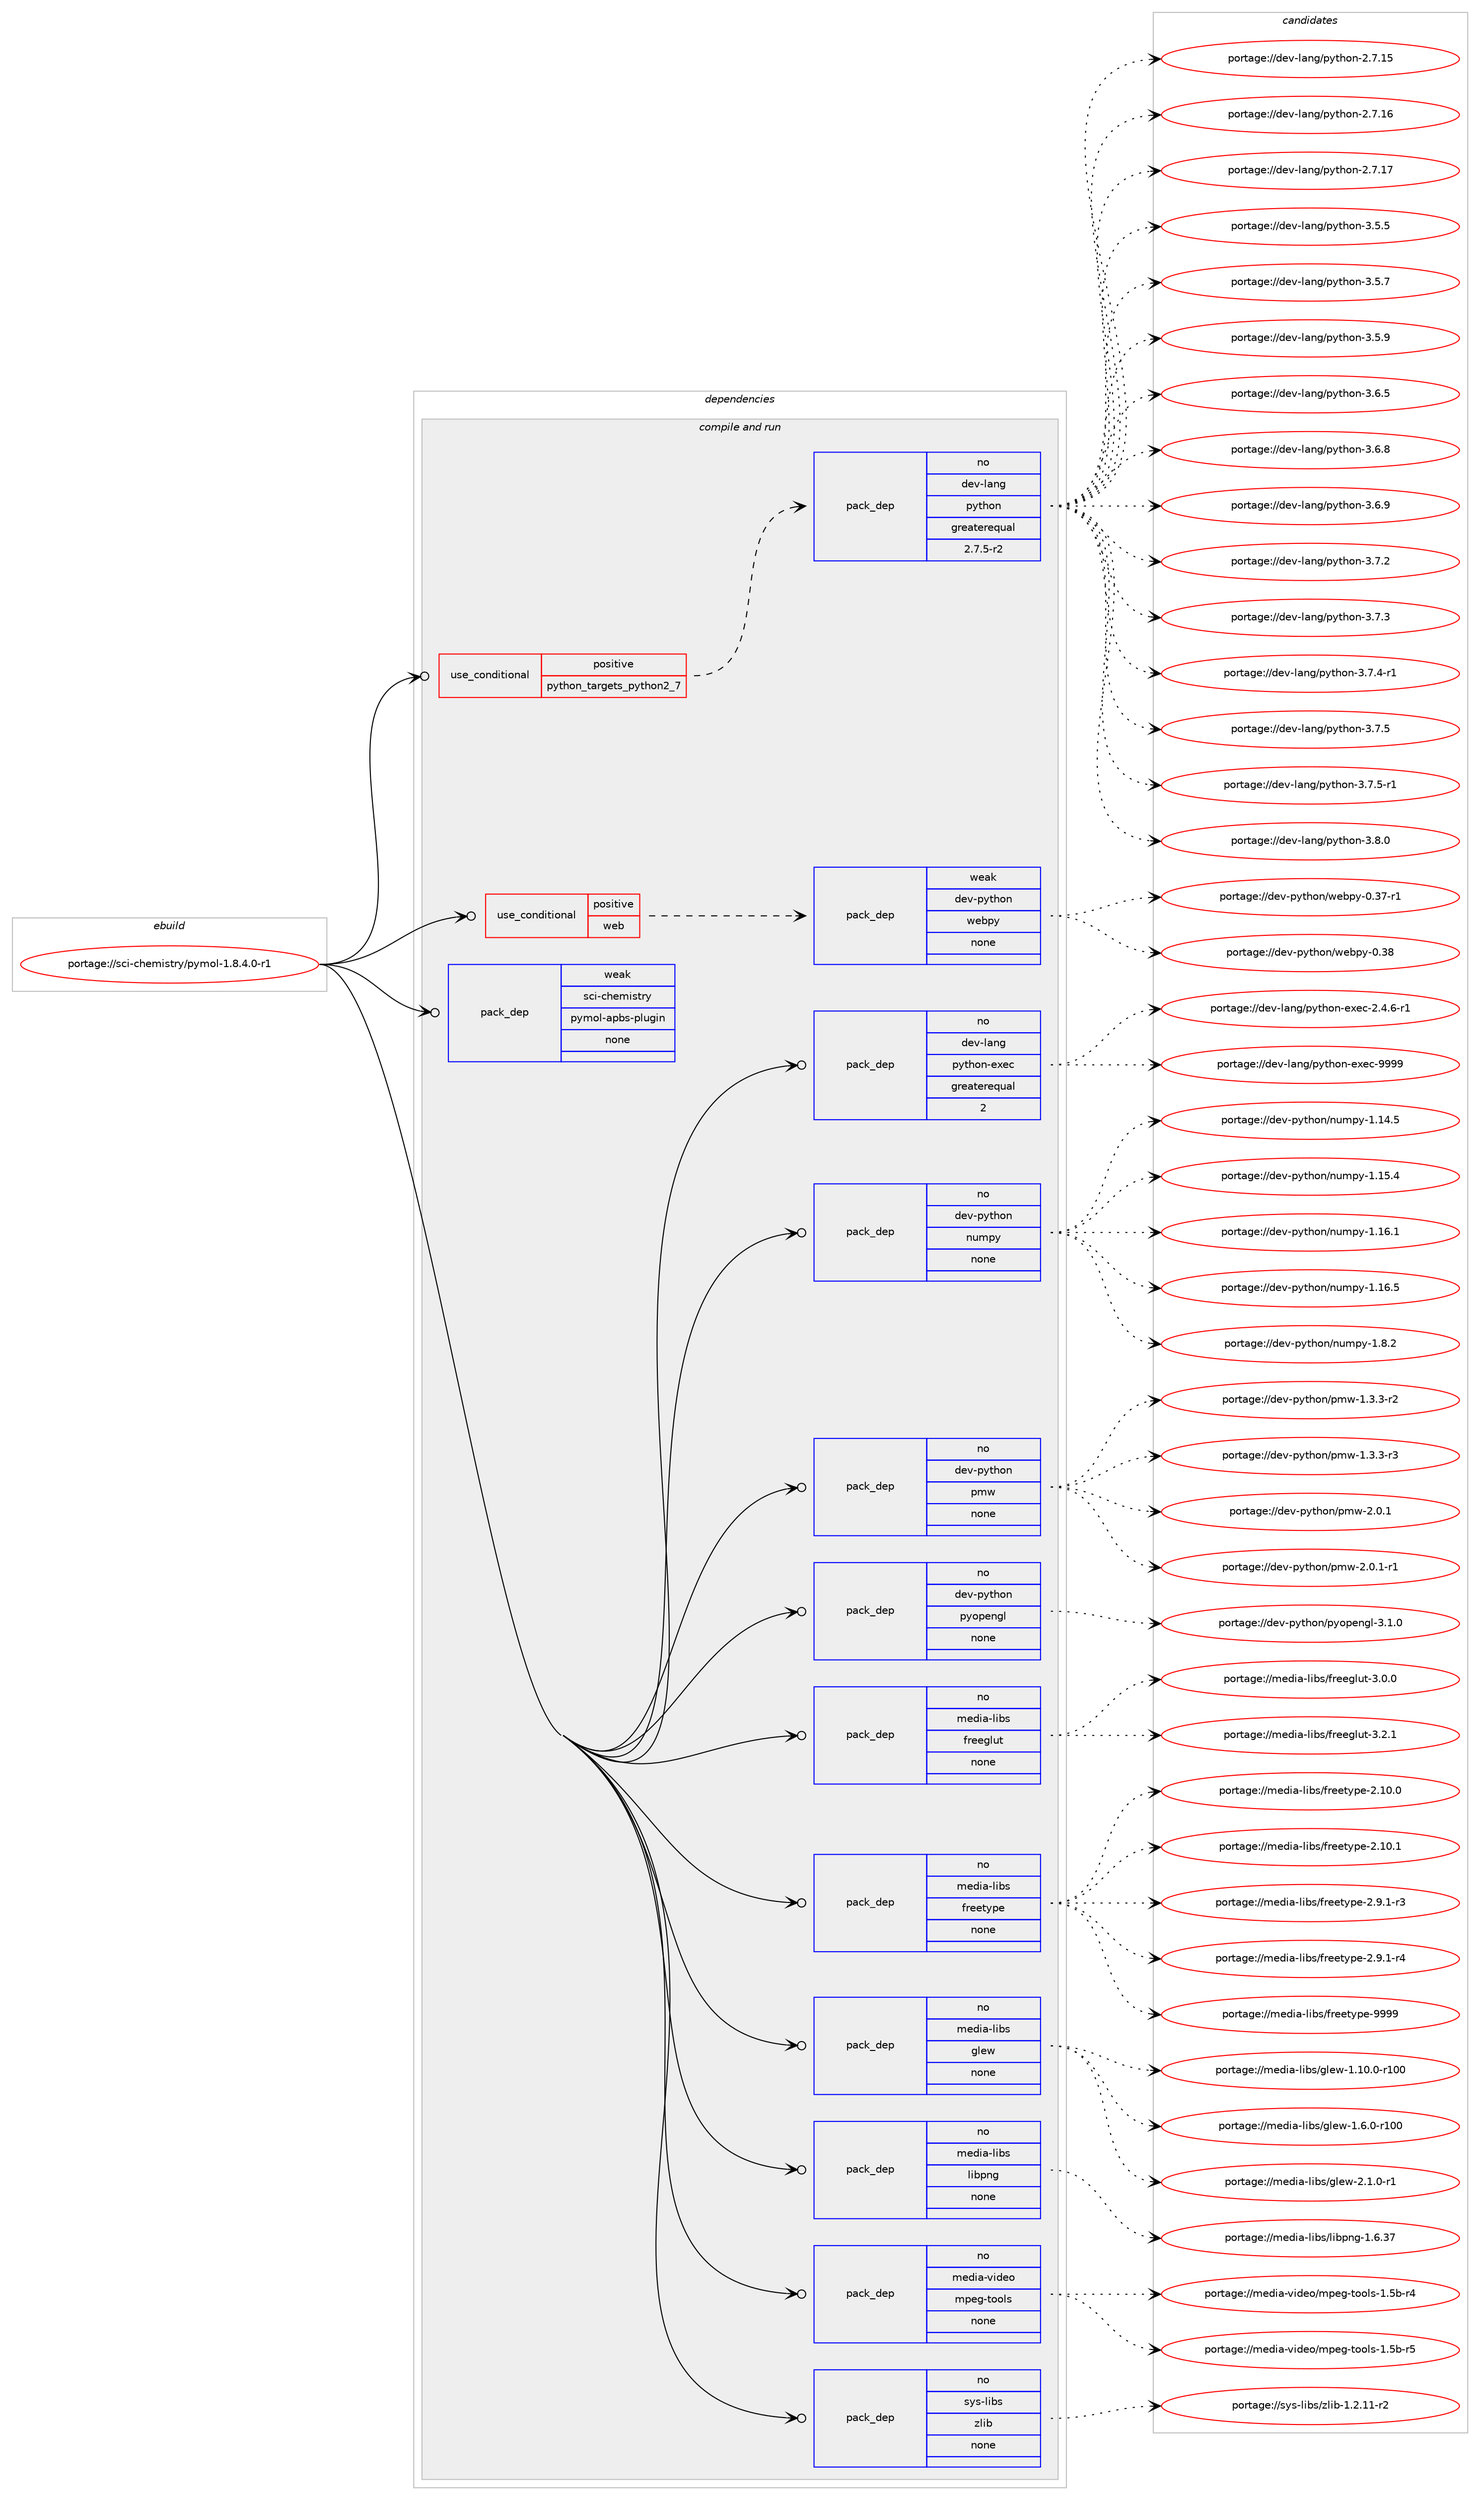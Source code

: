 digraph prolog {

# *************
# Graph options
# *************

newrank=true;
concentrate=true;
compound=true;
graph [rankdir=LR,fontname=Helvetica,fontsize=10,ranksep=1.5];#, ranksep=2.5, nodesep=0.2];
edge  [arrowhead=vee];
node  [fontname=Helvetica,fontsize=10];

# **********
# The ebuild
# **********

subgraph cluster_leftcol {
color=gray;
rank=same;
label=<<i>ebuild</i>>;
id [label="portage://sci-chemistry/pymol-1.8.4.0-r1", color=red, width=4, href="../sci-chemistry/pymol-1.8.4.0-r1.svg"];
}

# ****************
# The dependencies
# ****************

subgraph cluster_midcol {
color=gray;
label=<<i>dependencies</i>>;
subgraph cluster_compile {
fillcolor="#eeeeee";
style=filled;
label=<<i>compile</i>>;
}
subgraph cluster_compileandrun {
fillcolor="#eeeeee";
style=filled;
label=<<i>compile and run</i>>;
subgraph cond95529 {
dependency385086 [label=<<TABLE BORDER="0" CELLBORDER="1" CELLSPACING="0" CELLPADDING="4"><TR><TD ROWSPAN="3" CELLPADDING="10">use_conditional</TD></TR><TR><TD>positive</TD></TR><TR><TD>python_targets_python2_7</TD></TR></TABLE>>, shape=none, color=red];
subgraph pack283029 {
dependency385087 [label=<<TABLE BORDER="0" CELLBORDER="1" CELLSPACING="0" CELLPADDING="4" WIDTH="220"><TR><TD ROWSPAN="6" CELLPADDING="30">pack_dep</TD></TR><TR><TD WIDTH="110">no</TD></TR><TR><TD>dev-lang</TD></TR><TR><TD>python</TD></TR><TR><TD>greaterequal</TD></TR><TR><TD>2.7.5-r2</TD></TR></TABLE>>, shape=none, color=blue];
}
dependency385086:e -> dependency385087:w [weight=20,style="dashed",arrowhead="vee"];
}
id:e -> dependency385086:w [weight=20,style="solid",arrowhead="odotvee"];
subgraph cond95530 {
dependency385088 [label=<<TABLE BORDER="0" CELLBORDER="1" CELLSPACING="0" CELLPADDING="4"><TR><TD ROWSPAN="3" CELLPADDING="10">use_conditional</TD></TR><TR><TD>positive</TD></TR><TR><TD>web</TD></TR></TABLE>>, shape=none, color=red];
subgraph pack283030 {
dependency385089 [label=<<TABLE BORDER="0" CELLBORDER="1" CELLSPACING="0" CELLPADDING="4" WIDTH="220"><TR><TD ROWSPAN="6" CELLPADDING="30">pack_dep</TD></TR><TR><TD WIDTH="110">weak</TD></TR><TR><TD>dev-python</TD></TR><TR><TD>webpy</TD></TR><TR><TD>none</TD></TR><TR><TD></TD></TR></TABLE>>, shape=none, color=blue];
}
dependency385088:e -> dependency385089:w [weight=20,style="dashed",arrowhead="vee"];
}
id:e -> dependency385088:w [weight=20,style="solid",arrowhead="odotvee"];
subgraph pack283031 {
dependency385090 [label=<<TABLE BORDER="0" CELLBORDER="1" CELLSPACING="0" CELLPADDING="4" WIDTH="220"><TR><TD ROWSPAN="6" CELLPADDING="30">pack_dep</TD></TR><TR><TD WIDTH="110">no</TD></TR><TR><TD>dev-lang</TD></TR><TR><TD>python-exec</TD></TR><TR><TD>greaterequal</TD></TR><TR><TD>2</TD></TR></TABLE>>, shape=none, color=blue];
}
id:e -> dependency385090:w [weight=20,style="solid",arrowhead="odotvee"];
subgraph pack283032 {
dependency385091 [label=<<TABLE BORDER="0" CELLBORDER="1" CELLSPACING="0" CELLPADDING="4" WIDTH="220"><TR><TD ROWSPAN="6" CELLPADDING="30">pack_dep</TD></TR><TR><TD WIDTH="110">no</TD></TR><TR><TD>dev-python</TD></TR><TR><TD>numpy</TD></TR><TR><TD>none</TD></TR><TR><TD></TD></TR></TABLE>>, shape=none, color=blue];
}
id:e -> dependency385091:w [weight=20,style="solid",arrowhead="odotvee"];
subgraph pack283033 {
dependency385092 [label=<<TABLE BORDER="0" CELLBORDER="1" CELLSPACING="0" CELLPADDING="4" WIDTH="220"><TR><TD ROWSPAN="6" CELLPADDING="30">pack_dep</TD></TR><TR><TD WIDTH="110">no</TD></TR><TR><TD>dev-python</TD></TR><TR><TD>pmw</TD></TR><TR><TD>none</TD></TR><TR><TD></TD></TR></TABLE>>, shape=none, color=blue];
}
id:e -> dependency385092:w [weight=20,style="solid",arrowhead="odotvee"];
subgraph pack283034 {
dependency385093 [label=<<TABLE BORDER="0" CELLBORDER="1" CELLSPACING="0" CELLPADDING="4" WIDTH="220"><TR><TD ROWSPAN="6" CELLPADDING="30">pack_dep</TD></TR><TR><TD WIDTH="110">no</TD></TR><TR><TD>dev-python</TD></TR><TR><TD>pyopengl</TD></TR><TR><TD>none</TD></TR><TR><TD></TD></TR></TABLE>>, shape=none, color=blue];
}
id:e -> dependency385093:w [weight=20,style="solid",arrowhead="odotvee"];
subgraph pack283035 {
dependency385094 [label=<<TABLE BORDER="0" CELLBORDER="1" CELLSPACING="0" CELLPADDING="4" WIDTH="220"><TR><TD ROWSPAN="6" CELLPADDING="30">pack_dep</TD></TR><TR><TD WIDTH="110">no</TD></TR><TR><TD>media-libs</TD></TR><TR><TD>freeglut</TD></TR><TR><TD>none</TD></TR><TR><TD></TD></TR></TABLE>>, shape=none, color=blue];
}
id:e -> dependency385094:w [weight=20,style="solid",arrowhead="odotvee"];
subgraph pack283036 {
dependency385095 [label=<<TABLE BORDER="0" CELLBORDER="1" CELLSPACING="0" CELLPADDING="4" WIDTH="220"><TR><TD ROWSPAN="6" CELLPADDING="30">pack_dep</TD></TR><TR><TD WIDTH="110">no</TD></TR><TR><TD>media-libs</TD></TR><TR><TD>freetype</TD></TR><TR><TD>none</TD></TR><TR><TD></TD></TR></TABLE>>, shape=none, color=blue];
}
id:e -> dependency385095:w [weight=20,style="solid",arrowhead="odotvee"];
subgraph pack283037 {
dependency385096 [label=<<TABLE BORDER="0" CELLBORDER="1" CELLSPACING="0" CELLPADDING="4" WIDTH="220"><TR><TD ROWSPAN="6" CELLPADDING="30">pack_dep</TD></TR><TR><TD WIDTH="110">no</TD></TR><TR><TD>media-libs</TD></TR><TR><TD>glew</TD></TR><TR><TD>none</TD></TR><TR><TD></TD></TR></TABLE>>, shape=none, color=blue];
}
id:e -> dependency385096:w [weight=20,style="solid",arrowhead="odotvee"];
subgraph pack283038 {
dependency385097 [label=<<TABLE BORDER="0" CELLBORDER="1" CELLSPACING="0" CELLPADDING="4" WIDTH="220"><TR><TD ROWSPAN="6" CELLPADDING="30">pack_dep</TD></TR><TR><TD WIDTH="110">no</TD></TR><TR><TD>media-libs</TD></TR><TR><TD>libpng</TD></TR><TR><TD>none</TD></TR><TR><TD></TD></TR></TABLE>>, shape=none, color=blue];
}
id:e -> dependency385097:w [weight=20,style="solid",arrowhead="odotvee"];
subgraph pack283039 {
dependency385098 [label=<<TABLE BORDER="0" CELLBORDER="1" CELLSPACING="0" CELLPADDING="4" WIDTH="220"><TR><TD ROWSPAN="6" CELLPADDING="30">pack_dep</TD></TR><TR><TD WIDTH="110">no</TD></TR><TR><TD>media-video</TD></TR><TR><TD>mpeg-tools</TD></TR><TR><TD>none</TD></TR><TR><TD></TD></TR></TABLE>>, shape=none, color=blue];
}
id:e -> dependency385098:w [weight=20,style="solid",arrowhead="odotvee"];
subgraph pack283040 {
dependency385099 [label=<<TABLE BORDER="0" CELLBORDER="1" CELLSPACING="0" CELLPADDING="4" WIDTH="220"><TR><TD ROWSPAN="6" CELLPADDING="30">pack_dep</TD></TR><TR><TD WIDTH="110">no</TD></TR><TR><TD>sys-libs</TD></TR><TR><TD>zlib</TD></TR><TR><TD>none</TD></TR><TR><TD></TD></TR></TABLE>>, shape=none, color=blue];
}
id:e -> dependency385099:w [weight=20,style="solid",arrowhead="odotvee"];
subgraph pack283041 {
dependency385100 [label=<<TABLE BORDER="0" CELLBORDER="1" CELLSPACING="0" CELLPADDING="4" WIDTH="220"><TR><TD ROWSPAN="6" CELLPADDING="30">pack_dep</TD></TR><TR><TD WIDTH="110">weak</TD></TR><TR><TD>sci-chemistry</TD></TR><TR><TD>pymol-apbs-plugin</TD></TR><TR><TD>none</TD></TR><TR><TD></TD></TR></TABLE>>, shape=none, color=blue];
}
id:e -> dependency385100:w [weight=20,style="solid",arrowhead="odotvee"];
}
subgraph cluster_run {
fillcolor="#eeeeee";
style=filled;
label=<<i>run</i>>;
}
}

# **************
# The candidates
# **************

subgraph cluster_choices {
rank=same;
color=gray;
label=<<i>candidates</i>>;

subgraph choice283029 {
color=black;
nodesep=1;
choiceportage10010111845108971101034711212111610411111045504655464953 [label="portage://dev-lang/python-2.7.15", color=red, width=4,href="../dev-lang/python-2.7.15.svg"];
choiceportage10010111845108971101034711212111610411111045504655464954 [label="portage://dev-lang/python-2.7.16", color=red, width=4,href="../dev-lang/python-2.7.16.svg"];
choiceportage10010111845108971101034711212111610411111045504655464955 [label="portage://dev-lang/python-2.7.17", color=red, width=4,href="../dev-lang/python-2.7.17.svg"];
choiceportage100101118451089711010347112121116104111110455146534653 [label="portage://dev-lang/python-3.5.5", color=red, width=4,href="../dev-lang/python-3.5.5.svg"];
choiceportage100101118451089711010347112121116104111110455146534655 [label="portage://dev-lang/python-3.5.7", color=red, width=4,href="../dev-lang/python-3.5.7.svg"];
choiceportage100101118451089711010347112121116104111110455146534657 [label="portage://dev-lang/python-3.5.9", color=red, width=4,href="../dev-lang/python-3.5.9.svg"];
choiceportage100101118451089711010347112121116104111110455146544653 [label="portage://dev-lang/python-3.6.5", color=red, width=4,href="../dev-lang/python-3.6.5.svg"];
choiceportage100101118451089711010347112121116104111110455146544656 [label="portage://dev-lang/python-3.6.8", color=red, width=4,href="../dev-lang/python-3.6.8.svg"];
choiceportage100101118451089711010347112121116104111110455146544657 [label="portage://dev-lang/python-3.6.9", color=red, width=4,href="../dev-lang/python-3.6.9.svg"];
choiceportage100101118451089711010347112121116104111110455146554650 [label="portage://dev-lang/python-3.7.2", color=red, width=4,href="../dev-lang/python-3.7.2.svg"];
choiceportage100101118451089711010347112121116104111110455146554651 [label="portage://dev-lang/python-3.7.3", color=red, width=4,href="../dev-lang/python-3.7.3.svg"];
choiceportage1001011184510897110103471121211161041111104551465546524511449 [label="portage://dev-lang/python-3.7.4-r1", color=red, width=4,href="../dev-lang/python-3.7.4-r1.svg"];
choiceportage100101118451089711010347112121116104111110455146554653 [label="portage://dev-lang/python-3.7.5", color=red, width=4,href="../dev-lang/python-3.7.5.svg"];
choiceportage1001011184510897110103471121211161041111104551465546534511449 [label="portage://dev-lang/python-3.7.5-r1", color=red, width=4,href="../dev-lang/python-3.7.5-r1.svg"];
choiceportage100101118451089711010347112121116104111110455146564648 [label="portage://dev-lang/python-3.8.0", color=red, width=4,href="../dev-lang/python-3.8.0.svg"];
dependency385087:e -> choiceportage10010111845108971101034711212111610411111045504655464953:w [style=dotted,weight="100"];
dependency385087:e -> choiceportage10010111845108971101034711212111610411111045504655464954:w [style=dotted,weight="100"];
dependency385087:e -> choiceportage10010111845108971101034711212111610411111045504655464955:w [style=dotted,weight="100"];
dependency385087:e -> choiceportage100101118451089711010347112121116104111110455146534653:w [style=dotted,weight="100"];
dependency385087:e -> choiceportage100101118451089711010347112121116104111110455146534655:w [style=dotted,weight="100"];
dependency385087:e -> choiceportage100101118451089711010347112121116104111110455146534657:w [style=dotted,weight="100"];
dependency385087:e -> choiceportage100101118451089711010347112121116104111110455146544653:w [style=dotted,weight="100"];
dependency385087:e -> choiceportage100101118451089711010347112121116104111110455146544656:w [style=dotted,weight="100"];
dependency385087:e -> choiceportage100101118451089711010347112121116104111110455146544657:w [style=dotted,weight="100"];
dependency385087:e -> choiceportage100101118451089711010347112121116104111110455146554650:w [style=dotted,weight="100"];
dependency385087:e -> choiceportage100101118451089711010347112121116104111110455146554651:w [style=dotted,weight="100"];
dependency385087:e -> choiceportage1001011184510897110103471121211161041111104551465546524511449:w [style=dotted,weight="100"];
dependency385087:e -> choiceportage100101118451089711010347112121116104111110455146554653:w [style=dotted,weight="100"];
dependency385087:e -> choiceportage1001011184510897110103471121211161041111104551465546534511449:w [style=dotted,weight="100"];
dependency385087:e -> choiceportage100101118451089711010347112121116104111110455146564648:w [style=dotted,weight="100"];
}
subgraph choice283030 {
color=black;
nodesep=1;
choiceportage10010111845112121116104111110471191019811212145484651554511449 [label="portage://dev-python/webpy-0.37-r1", color=red, width=4,href="../dev-python/webpy-0.37-r1.svg"];
choiceportage1001011184511212111610411111047119101981121214548465156 [label="portage://dev-python/webpy-0.38", color=red, width=4,href="../dev-python/webpy-0.38.svg"];
dependency385089:e -> choiceportage10010111845112121116104111110471191019811212145484651554511449:w [style=dotted,weight="100"];
dependency385089:e -> choiceportage1001011184511212111610411111047119101981121214548465156:w [style=dotted,weight="100"];
}
subgraph choice283031 {
color=black;
nodesep=1;
choiceportage10010111845108971101034711212111610411111045101120101994550465246544511449 [label="portage://dev-lang/python-exec-2.4.6-r1", color=red, width=4,href="../dev-lang/python-exec-2.4.6-r1.svg"];
choiceportage10010111845108971101034711212111610411111045101120101994557575757 [label="portage://dev-lang/python-exec-9999", color=red, width=4,href="../dev-lang/python-exec-9999.svg"];
dependency385090:e -> choiceportage10010111845108971101034711212111610411111045101120101994550465246544511449:w [style=dotted,weight="100"];
dependency385090:e -> choiceportage10010111845108971101034711212111610411111045101120101994557575757:w [style=dotted,weight="100"];
}
subgraph choice283032 {
color=black;
nodesep=1;
choiceportage100101118451121211161041111104711011710911212145494649524653 [label="portage://dev-python/numpy-1.14.5", color=red, width=4,href="../dev-python/numpy-1.14.5.svg"];
choiceportage100101118451121211161041111104711011710911212145494649534652 [label="portage://dev-python/numpy-1.15.4", color=red, width=4,href="../dev-python/numpy-1.15.4.svg"];
choiceportage100101118451121211161041111104711011710911212145494649544649 [label="portage://dev-python/numpy-1.16.1", color=red, width=4,href="../dev-python/numpy-1.16.1.svg"];
choiceportage100101118451121211161041111104711011710911212145494649544653 [label="portage://dev-python/numpy-1.16.5", color=red, width=4,href="../dev-python/numpy-1.16.5.svg"];
choiceportage1001011184511212111610411111047110117109112121454946564650 [label="portage://dev-python/numpy-1.8.2", color=red, width=4,href="../dev-python/numpy-1.8.2.svg"];
dependency385091:e -> choiceportage100101118451121211161041111104711011710911212145494649524653:w [style=dotted,weight="100"];
dependency385091:e -> choiceportage100101118451121211161041111104711011710911212145494649534652:w [style=dotted,weight="100"];
dependency385091:e -> choiceportage100101118451121211161041111104711011710911212145494649544649:w [style=dotted,weight="100"];
dependency385091:e -> choiceportage100101118451121211161041111104711011710911212145494649544653:w [style=dotted,weight="100"];
dependency385091:e -> choiceportage1001011184511212111610411111047110117109112121454946564650:w [style=dotted,weight="100"];
}
subgraph choice283033 {
color=black;
nodesep=1;
choiceportage10010111845112121116104111110471121091194549465146514511450 [label="portage://dev-python/pmw-1.3.3-r2", color=red, width=4,href="../dev-python/pmw-1.3.3-r2.svg"];
choiceportage10010111845112121116104111110471121091194549465146514511451 [label="portage://dev-python/pmw-1.3.3-r3", color=red, width=4,href="../dev-python/pmw-1.3.3-r3.svg"];
choiceportage1001011184511212111610411111047112109119455046484649 [label="portage://dev-python/pmw-2.0.1", color=red, width=4,href="../dev-python/pmw-2.0.1.svg"];
choiceportage10010111845112121116104111110471121091194550464846494511449 [label="portage://dev-python/pmw-2.0.1-r1", color=red, width=4,href="../dev-python/pmw-2.0.1-r1.svg"];
dependency385092:e -> choiceportage10010111845112121116104111110471121091194549465146514511450:w [style=dotted,weight="100"];
dependency385092:e -> choiceportage10010111845112121116104111110471121091194549465146514511451:w [style=dotted,weight="100"];
dependency385092:e -> choiceportage1001011184511212111610411111047112109119455046484649:w [style=dotted,weight="100"];
dependency385092:e -> choiceportage10010111845112121116104111110471121091194550464846494511449:w [style=dotted,weight="100"];
}
subgraph choice283034 {
color=black;
nodesep=1;
choiceportage1001011184511212111610411111047112121111112101110103108455146494648 [label="portage://dev-python/pyopengl-3.1.0", color=red, width=4,href="../dev-python/pyopengl-3.1.0.svg"];
dependency385093:e -> choiceportage1001011184511212111610411111047112121111112101110103108455146494648:w [style=dotted,weight="100"];
}
subgraph choice283035 {
color=black;
nodesep=1;
choiceportage10910110010597451081059811547102114101101103108117116455146484648 [label="portage://media-libs/freeglut-3.0.0", color=red, width=4,href="../media-libs/freeglut-3.0.0.svg"];
choiceportage10910110010597451081059811547102114101101103108117116455146504649 [label="portage://media-libs/freeglut-3.2.1", color=red, width=4,href="../media-libs/freeglut-3.2.1.svg"];
dependency385094:e -> choiceportage10910110010597451081059811547102114101101103108117116455146484648:w [style=dotted,weight="100"];
dependency385094:e -> choiceportage10910110010597451081059811547102114101101103108117116455146504649:w [style=dotted,weight="100"];
}
subgraph choice283036 {
color=black;
nodesep=1;
choiceportage1091011001059745108105981154710211410110111612111210145504649484648 [label="portage://media-libs/freetype-2.10.0", color=red, width=4,href="../media-libs/freetype-2.10.0.svg"];
choiceportage1091011001059745108105981154710211410110111612111210145504649484649 [label="portage://media-libs/freetype-2.10.1", color=red, width=4,href="../media-libs/freetype-2.10.1.svg"];
choiceportage109101100105974510810598115471021141011011161211121014550465746494511451 [label="portage://media-libs/freetype-2.9.1-r3", color=red, width=4,href="../media-libs/freetype-2.9.1-r3.svg"];
choiceportage109101100105974510810598115471021141011011161211121014550465746494511452 [label="portage://media-libs/freetype-2.9.1-r4", color=red, width=4,href="../media-libs/freetype-2.9.1-r4.svg"];
choiceportage109101100105974510810598115471021141011011161211121014557575757 [label="portage://media-libs/freetype-9999", color=red, width=4,href="../media-libs/freetype-9999.svg"];
dependency385095:e -> choiceportage1091011001059745108105981154710211410110111612111210145504649484648:w [style=dotted,weight="100"];
dependency385095:e -> choiceportage1091011001059745108105981154710211410110111612111210145504649484649:w [style=dotted,weight="100"];
dependency385095:e -> choiceportage109101100105974510810598115471021141011011161211121014550465746494511451:w [style=dotted,weight="100"];
dependency385095:e -> choiceportage109101100105974510810598115471021141011011161211121014550465746494511452:w [style=dotted,weight="100"];
dependency385095:e -> choiceportage109101100105974510810598115471021141011011161211121014557575757:w [style=dotted,weight="100"];
}
subgraph choice283037 {
color=black;
nodesep=1;
choiceportage109101100105974510810598115471031081011194549464948464845114494848 [label="portage://media-libs/glew-1.10.0-r100", color=red, width=4,href="../media-libs/glew-1.10.0-r100.svg"];
choiceportage1091011001059745108105981154710310810111945494654464845114494848 [label="portage://media-libs/glew-1.6.0-r100", color=red, width=4,href="../media-libs/glew-1.6.0-r100.svg"];
choiceportage109101100105974510810598115471031081011194550464946484511449 [label="portage://media-libs/glew-2.1.0-r1", color=red, width=4,href="../media-libs/glew-2.1.0-r1.svg"];
dependency385096:e -> choiceportage109101100105974510810598115471031081011194549464948464845114494848:w [style=dotted,weight="100"];
dependency385096:e -> choiceportage1091011001059745108105981154710310810111945494654464845114494848:w [style=dotted,weight="100"];
dependency385096:e -> choiceportage109101100105974510810598115471031081011194550464946484511449:w [style=dotted,weight="100"];
}
subgraph choice283038 {
color=black;
nodesep=1;
choiceportage109101100105974510810598115471081059811211010345494654465155 [label="portage://media-libs/libpng-1.6.37", color=red, width=4,href="../media-libs/libpng-1.6.37.svg"];
dependency385097:e -> choiceportage109101100105974510810598115471081059811211010345494654465155:w [style=dotted,weight="100"];
}
subgraph choice283039 {
color=black;
nodesep=1;
choiceportage1091011001059745118105100101111471091121011034511611111110811545494653984511452 [label="portage://media-video/mpeg-tools-1.5b-r4", color=red, width=4,href="../media-video/mpeg-tools-1.5b-r4.svg"];
choiceportage1091011001059745118105100101111471091121011034511611111110811545494653984511453 [label="portage://media-video/mpeg-tools-1.5b-r5", color=red, width=4,href="../media-video/mpeg-tools-1.5b-r5.svg"];
dependency385098:e -> choiceportage1091011001059745118105100101111471091121011034511611111110811545494653984511452:w [style=dotted,weight="100"];
dependency385098:e -> choiceportage1091011001059745118105100101111471091121011034511611111110811545494653984511453:w [style=dotted,weight="100"];
}
subgraph choice283040 {
color=black;
nodesep=1;
choiceportage11512111545108105981154712210810598454946504649494511450 [label="portage://sys-libs/zlib-1.2.11-r2", color=red, width=4,href="../sys-libs/zlib-1.2.11-r2.svg"];
dependency385099:e -> choiceportage11512111545108105981154712210810598454946504649494511450:w [style=dotted,weight="100"];
}
subgraph choice283041 {
color=black;
nodesep=1;
}
}

}
